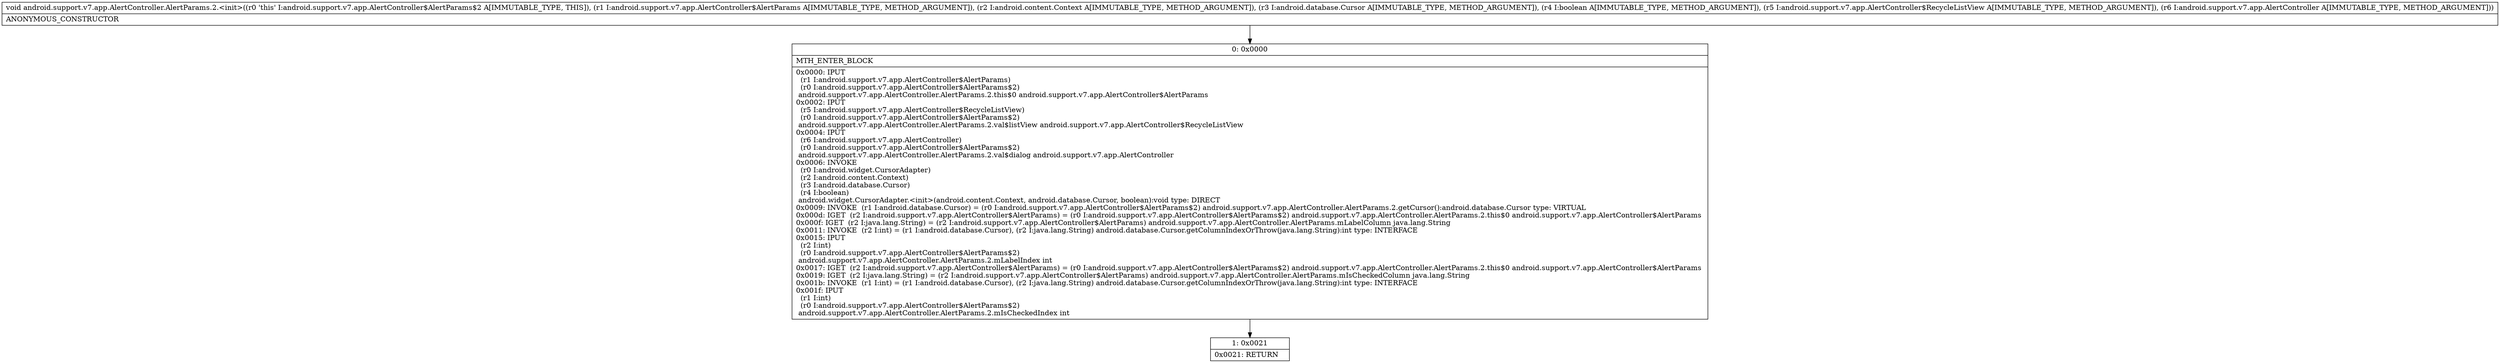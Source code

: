 digraph "CFG forandroid.support.v7.app.AlertController.AlertParams.2.\<init\>(Landroid\/support\/v7\/app\/AlertController$AlertParams;Landroid\/content\/Context;Landroid\/database\/Cursor;ZLandroid\/support\/v7\/app\/AlertController$RecycleListView;Landroid\/support\/v7\/app\/AlertController;)V" {
Node_0 [shape=record,label="{0\:\ 0x0000|MTH_ENTER_BLOCK\l|0x0000: IPUT  \l  (r1 I:android.support.v7.app.AlertController$AlertParams)\l  (r0 I:android.support.v7.app.AlertController$AlertParams$2)\l android.support.v7.app.AlertController.AlertParams.2.this$0 android.support.v7.app.AlertController$AlertParams \l0x0002: IPUT  \l  (r5 I:android.support.v7.app.AlertController$RecycleListView)\l  (r0 I:android.support.v7.app.AlertController$AlertParams$2)\l android.support.v7.app.AlertController.AlertParams.2.val$listView android.support.v7.app.AlertController$RecycleListView \l0x0004: IPUT  \l  (r6 I:android.support.v7.app.AlertController)\l  (r0 I:android.support.v7.app.AlertController$AlertParams$2)\l android.support.v7.app.AlertController.AlertParams.2.val$dialog android.support.v7.app.AlertController \l0x0006: INVOKE  \l  (r0 I:android.widget.CursorAdapter)\l  (r2 I:android.content.Context)\l  (r3 I:android.database.Cursor)\l  (r4 I:boolean)\l android.widget.CursorAdapter.\<init\>(android.content.Context, android.database.Cursor, boolean):void type: DIRECT \l0x0009: INVOKE  (r1 I:android.database.Cursor) = (r0 I:android.support.v7.app.AlertController$AlertParams$2) android.support.v7.app.AlertController.AlertParams.2.getCursor():android.database.Cursor type: VIRTUAL \l0x000d: IGET  (r2 I:android.support.v7.app.AlertController$AlertParams) = (r0 I:android.support.v7.app.AlertController$AlertParams$2) android.support.v7.app.AlertController.AlertParams.2.this$0 android.support.v7.app.AlertController$AlertParams \l0x000f: IGET  (r2 I:java.lang.String) = (r2 I:android.support.v7.app.AlertController$AlertParams) android.support.v7.app.AlertController.AlertParams.mLabelColumn java.lang.String \l0x0011: INVOKE  (r2 I:int) = (r1 I:android.database.Cursor), (r2 I:java.lang.String) android.database.Cursor.getColumnIndexOrThrow(java.lang.String):int type: INTERFACE \l0x0015: IPUT  \l  (r2 I:int)\l  (r0 I:android.support.v7.app.AlertController$AlertParams$2)\l android.support.v7.app.AlertController.AlertParams.2.mLabelIndex int \l0x0017: IGET  (r2 I:android.support.v7.app.AlertController$AlertParams) = (r0 I:android.support.v7.app.AlertController$AlertParams$2) android.support.v7.app.AlertController.AlertParams.2.this$0 android.support.v7.app.AlertController$AlertParams \l0x0019: IGET  (r2 I:java.lang.String) = (r2 I:android.support.v7.app.AlertController$AlertParams) android.support.v7.app.AlertController.AlertParams.mIsCheckedColumn java.lang.String \l0x001b: INVOKE  (r1 I:int) = (r1 I:android.database.Cursor), (r2 I:java.lang.String) android.database.Cursor.getColumnIndexOrThrow(java.lang.String):int type: INTERFACE \l0x001f: IPUT  \l  (r1 I:int)\l  (r0 I:android.support.v7.app.AlertController$AlertParams$2)\l android.support.v7.app.AlertController.AlertParams.2.mIsCheckedIndex int \l}"];
Node_1 [shape=record,label="{1\:\ 0x0021|0x0021: RETURN   \l}"];
MethodNode[shape=record,label="{void android.support.v7.app.AlertController.AlertParams.2.\<init\>((r0 'this' I:android.support.v7.app.AlertController$AlertParams$2 A[IMMUTABLE_TYPE, THIS]), (r1 I:android.support.v7.app.AlertController$AlertParams A[IMMUTABLE_TYPE, METHOD_ARGUMENT]), (r2 I:android.content.Context A[IMMUTABLE_TYPE, METHOD_ARGUMENT]), (r3 I:android.database.Cursor A[IMMUTABLE_TYPE, METHOD_ARGUMENT]), (r4 I:boolean A[IMMUTABLE_TYPE, METHOD_ARGUMENT]), (r5 I:android.support.v7.app.AlertController$RecycleListView A[IMMUTABLE_TYPE, METHOD_ARGUMENT]), (r6 I:android.support.v7.app.AlertController A[IMMUTABLE_TYPE, METHOD_ARGUMENT]))  | ANONYMOUS_CONSTRUCTOR\l}"];
MethodNode -> Node_0;
Node_0 -> Node_1;
}


